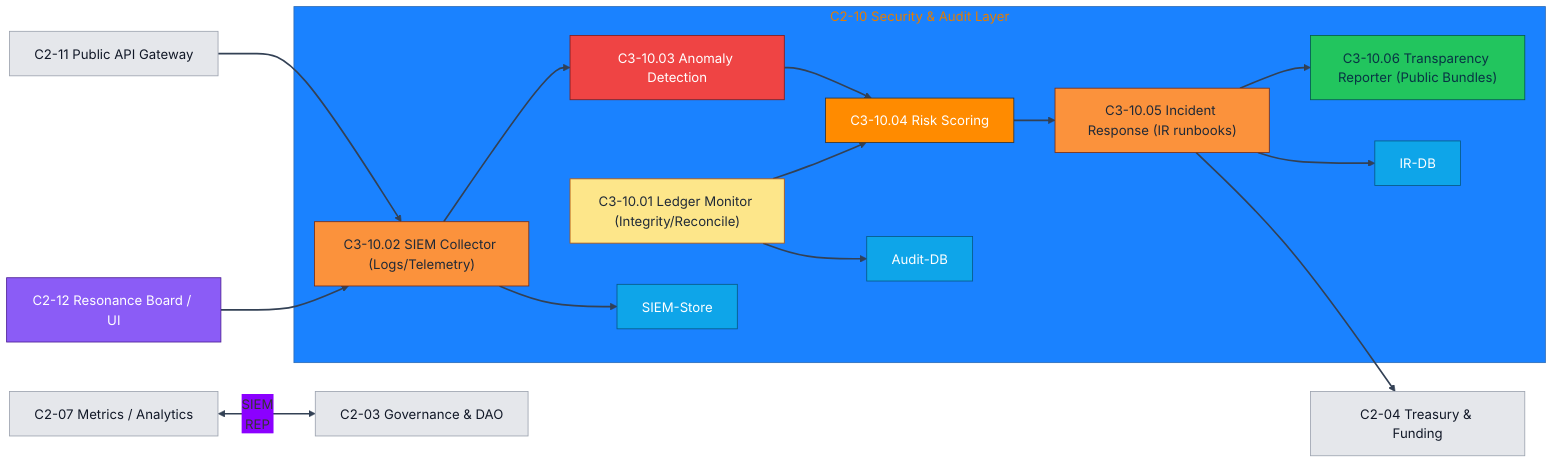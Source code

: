 %%{init: {'theme':'base','themeVariables':{ 'fontFamily':'Inter,Arial', 'primaryColor':'#ff8b00','lineColor':'#334155'}}}%%
flowchart LR
  %% --- Coherosphere CI Theme ---
  classDef container fill:#111827,stroke:#111827,color:#ffffff,font-weight:bold;
  classDef compute fill:#ff8b00,stroke:#333333,color:#ffffff;
  classDef control fill:#fde68a,stroke:#b45309,color:#1f2937;
  classDef worker fill:#fb923c,stroke:#7c2d12,color:#1f2937;
  classDef store fill:#0ea5e9,stroke:#075985,color:#ffffff;
  classDef event fill:#22c55e,stroke:#065f46,color:#083344;
  classDef risk fill:#ef4444,stroke:#7f1d1d,color:#ffffff;
  classDef ext fill:#e5e7eb,stroke:#9ca3af,color:#111827;
  classDef ui fill:#8b5cf6,stroke:#4c1d95,color:#ffffff;
  linkStyle default stroke:#334155,stroke-width:2px;

  %% ===== Container & Components (C2-10 → C3-10.xx) =====
  subgraph SEC["C2-10 Security & Audit Layer"]
    class SEC container
    LED["C3-10.01 Ledger Monitor (Integrity/Reconcile)"]:::control
    SIEM["C3-10.02 SIEM Collector (Logs/Telemetry)"]:::worker
    ANO["C3-10.03 Anomaly Detection"]:::risk
    RISK["C3-10.04 Risk Scoring"]:::compute
    IR["C3-10.05 Incident Response (IR runbooks)"]:::worker
    REP["C3-10.06 Transparency Reporter (Public Bundles)"]:::event
    ADB["Audit-DB"]:::store
    SDB["SIEM-Store"]:::store
    IRDB["IR-DB"]:::store
  end

  %% ===== Internal flows =====
  SIEM --> ANO --> RISK --> IR --> REP
  LED --> RISK
  LED --> ADB
  SIEM --> SDB
  IR --> IRDB

  %% ===== External context links =====
  API["C2-11 Public API Gateway"]:::ext --> SIEM
  UI["C2-12 Resonance Board / UI"]:::ui --> SIEM
  MET["C2-07 Metrics / Analytics"]:::ext <-- SIEM
  REP --> GOV["C2-03 Governance & DAO"]:::ext
  IR --> TRE["C2-04 Treasury & Funding"]:::ext